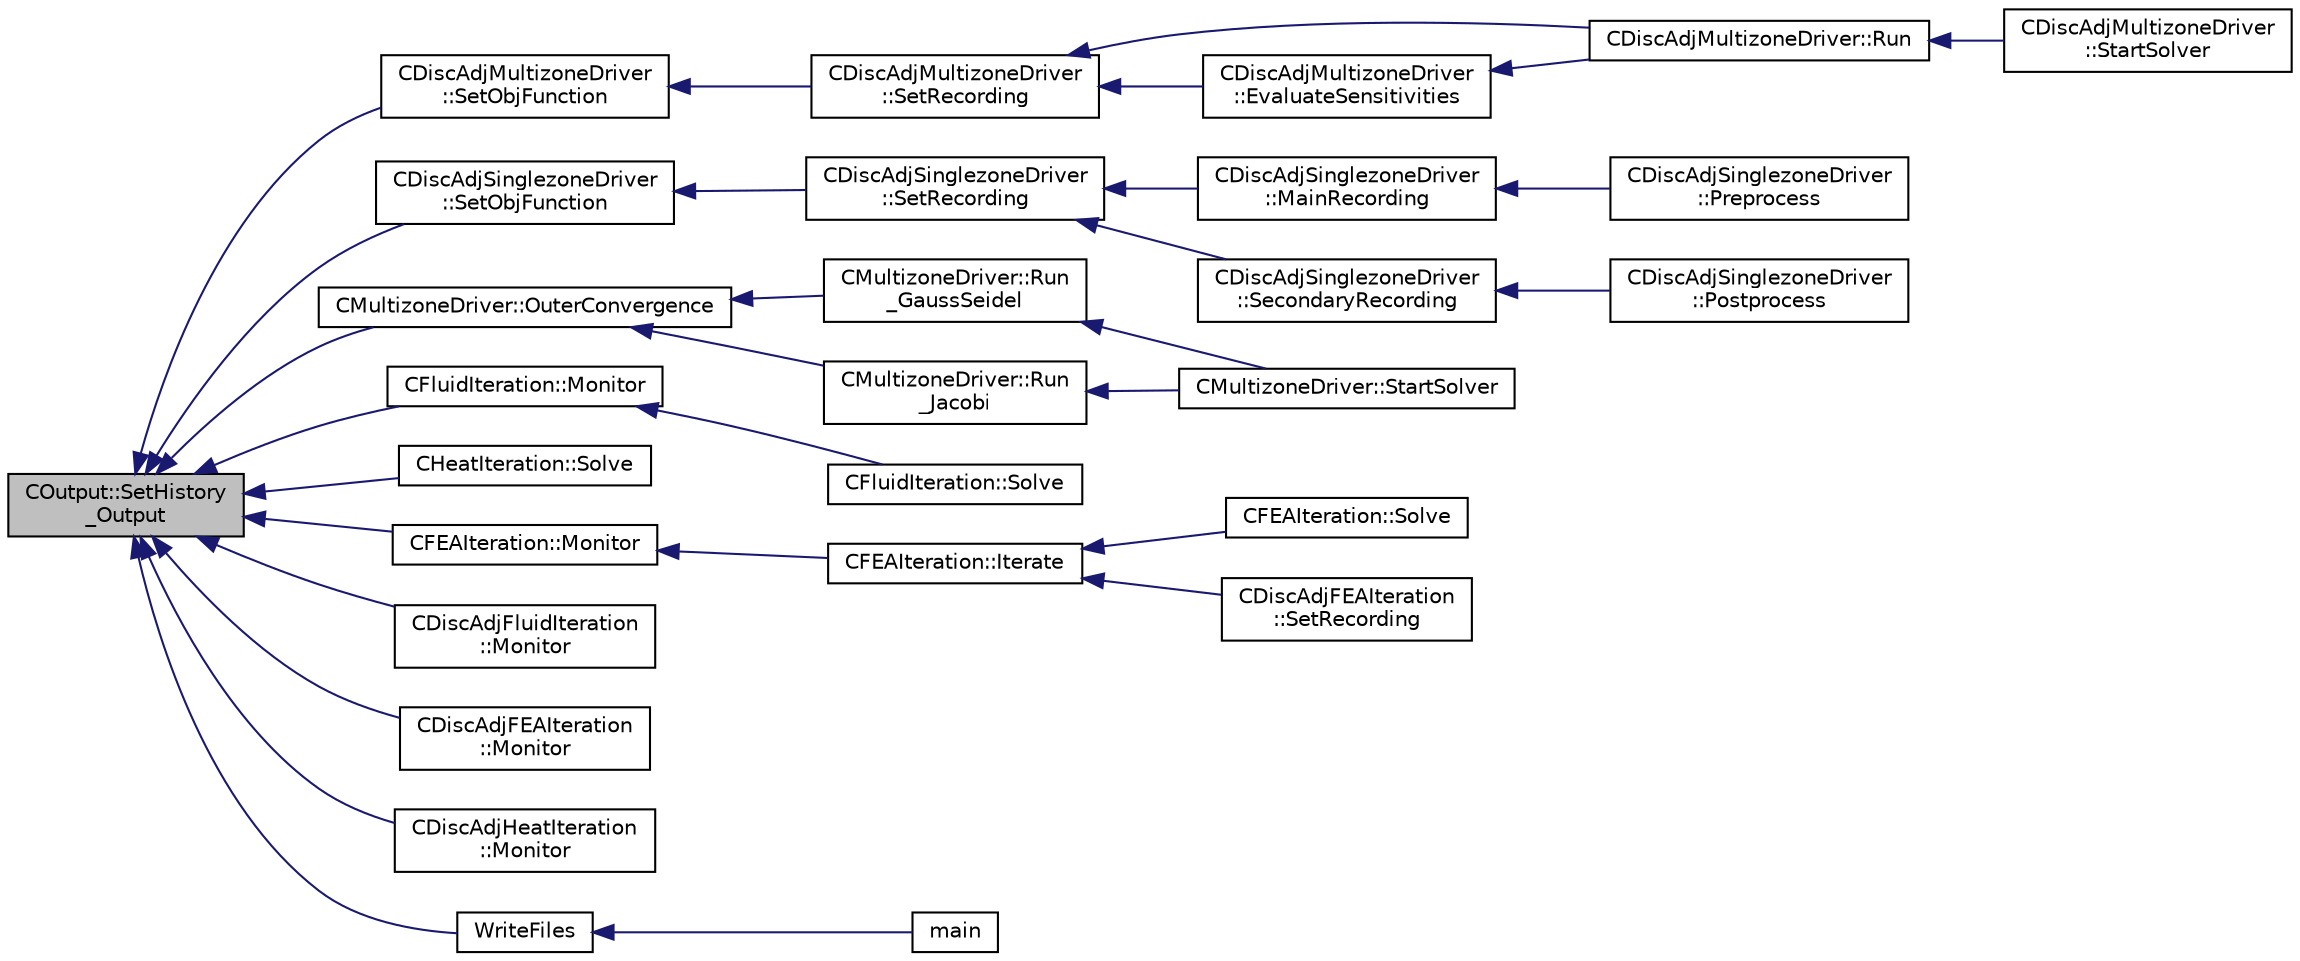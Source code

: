 digraph "COutput::SetHistory_Output"
{
  edge [fontname="Helvetica",fontsize="10",labelfontname="Helvetica",labelfontsize="10"];
  node [fontname="Helvetica",fontsize="10",shape=record];
  rankdir="LR";
  Node772 [label="COutput::SetHistory\l_Output",height=0.2,width=0.4,color="black", fillcolor="grey75", style="filled", fontcolor="black"];
  Node772 -> Node773 [dir="back",color="midnightblue",fontsize="10",style="solid",fontname="Helvetica"];
  Node773 [label="CDiscAdjMultizoneDriver\l::SetObjFunction",height=0.2,width=0.4,color="black", fillcolor="white", style="filled",URL="$class_c_disc_adj_multizone_driver.html#afda203e78a0e4cfde8c3fbb02ef3fd3e",tooltip="Set the objective function. "];
  Node773 -> Node774 [dir="back",color="midnightblue",fontsize="10",style="solid",fontname="Helvetica"];
  Node774 [label="CDiscAdjMultizoneDriver\l::SetRecording",height=0.2,width=0.4,color="black", fillcolor="white", style="filled",URL="$class_c_disc_adj_multizone_driver.html#a441f8669a04147aacab7df463e1dd021",tooltip="Record one iteration of the primal problem within each zone. "];
  Node774 -> Node775 [dir="back",color="midnightblue",fontsize="10",style="solid",fontname="Helvetica"];
  Node775 [label="CDiscAdjMultizoneDriver::Run",height=0.2,width=0.4,color="black", fillcolor="white", style="filled",URL="$class_c_disc_adj_multizone_driver.html#af996aecdb6d20aa4fc81c9b67295abf5",tooltip="[Overload] Run an discrete adjoint update of all solvers within multiple zones. "];
  Node775 -> Node776 [dir="back",color="midnightblue",fontsize="10",style="solid",fontname="Helvetica"];
  Node776 [label="CDiscAdjMultizoneDriver\l::StartSolver",height=0.2,width=0.4,color="black", fillcolor="white", style="filled",URL="$class_c_disc_adj_multizone_driver.html#a75de0a1a482ceeed4301a384f1515092",tooltip="[Overload] Launch the computation for discrete adjoint multizone problems. "];
  Node774 -> Node777 [dir="back",color="midnightblue",fontsize="10",style="solid",fontname="Helvetica"];
  Node777 [label="CDiscAdjMultizoneDriver\l::EvaluateSensitivities",height=0.2,width=0.4,color="black", fillcolor="white", style="filled",URL="$class_c_disc_adj_multizone_driver.html#ac2789097629674cfb7d4de64954024df",tooltip="Evaluate sensitivites for the current adjoint solution and output files. "];
  Node777 -> Node775 [dir="back",color="midnightblue",fontsize="10",style="solid",fontname="Helvetica"];
  Node772 -> Node778 [dir="back",color="midnightblue",fontsize="10",style="solid",fontname="Helvetica"];
  Node778 [label="CDiscAdjSinglezoneDriver\l::SetObjFunction",height=0.2,width=0.4,color="black", fillcolor="white", style="filled",URL="$class_c_disc_adj_singlezone_driver.html#aea0513ac808106c6a92be610b3b17a6a",tooltip="Set the objective function. "];
  Node778 -> Node779 [dir="back",color="midnightblue",fontsize="10",style="solid",fontname="Helvetica"];
  Node779 [label="CDiscAdjSinglezoneDriver\l::SetRecording",height=0.2,width=0.4,color="black", fillcolor="white", style="filled",URL="$class_c_disc_adj_singlezone_driver.html#a7e519f0f189a3a102b0630edaaa9d233",tooltip="Record one iteration of a flow iteration in within multiple zones. "];
  Node779 -> Node780 [dir="back",color="midnightblue",fontsize="10",style="solid",fontname="Helvetica"];
  Node780 [label="CDiscAdjSinglezoneDriver\l::MainRecording",height=0.2,width=0.4,color="black", fillcolor="white", style="filled",URL="$class_c_disc_adj_singlezone_driver.html#af4087bc4859a336b67555336d8f28aaf",tooltip="Record the main computational path. "];
  Node780 -> Node781 [dir="back",color="midnightblue",fontsize="10",style="solid",fontname="Helvetica"];
  Node781 [label="CDiscAdjSinglezoneDriver\l::Preprocess",height=0.2,width=0.4,color="black", fillcolor="white", style="filled",URL="$class_c_disc_adj_singlezone_driver.html#a2d0785572312526d0bd695a14dd405f2",tooltip="Preprocess the single-zone iteration. "];
  Node779 -> Node782 [dir="back",color="midnightblue",fontsize="10",style="solid",fontname="Helvetica"];
  Node782 [label="CDiscAdjSinglezoneDriver\l::SecondaryRecording",height=0.2,width=0.4,color="black", fillcolor="white", style="filled",URL="$class_c_disc_adj_singlezone_driver.html#ad328a74dd89ed2e335b22c4bf2b53cb0",tooltip="Record the secondary computational path. "];
  Node782 -> Node783 [dir="back",color="midnightblue",fontsize="10",style="solid",fontname="Helvetica"];
  Node783 [label="CDiscAdjSinglezoneDriver\l::Postprocess",height=0.2,width=0.4,color="black", fillcolor="white", style="filled",URL="$class_c_disc_adj_singlezone_driver.html#af0ac923c07d86674b252c28df9a115da",tooltip="Postprocess the adjoint iteration for ZONE_0. "];
  Node772 -> Node784 [dir="back",color="midnightblue",fontsize="10",style="solid",fontname="Helvetica"];
  Node784 [label="CMultizoneDriver::OuterConvergence",height=0.2,width=0.4,color="black", fillcolor="white", style="filled",URL="$class_c_multizone_driver.html#ae72bb40195e4066bc4be4adfb0df29e9",tooltip="Check the convergence at the outer level. "];
  Node784 -> Node785 [dir="back",color="midnightblue",fontsize="10",style="solid",fontname="Helvetica"];
  Node785 [label="CMultizoneDriver::Run\l_GaussSeidel",height=0.2,width=0.4,color="black", fillcolor="white", style="filled",URL="$class_c_multizone_driver.html#a8036223cdbe0c0d4552f17f6bad9189b",tooltip="Run a Block Gauss-Seidel iteration in all physical zones. "];
  Node785 -> Node786 [dir="back",color="midnightblue",fontsize="10",style="solid",fontname="Helvetica"];
  Node786 [label="CMultizoneDriver::StartSolver",height=0.2,width=0.4,color="black", fillcolor="white", style="filled",URL="$class_c_multizone_driver.html#a03cfc000c383ef0d86d34e1c6aef5ff3",tooltip="[Overload] Launch the computation for multizone problems. "];
  Node784 -> Node787 [dir="back",color="midnightblue",fontsize="10",style="solid",fontname="Helvetica"];
  Node787 [label="CMultizoneDriver::Run\l_Jacobi",height=0.2,width=0.4,color="black", fillcolor="white", style="filled",URL="$class_c_multizone_driver.html#a1bf2824daac5a10e8fb7387676eee338",tooltip="Run a Block-Jacobi iteration in all physical zones. "];
  Node787 -> Node786 [dir="back",color="midnightblue",fontsize="10",style="solid",fontname="Helvetica"];
  Node772 -> Node788 [dir="back",color="midnightblue",fontsize="10",style="solid",fontname="Helvetica"];
  Node788 [label="CFluidIteration::Monitor",height=0.2,width=0.4,color="black", fillcolor="white", style="filled",URL="$class_c_fluid_iteration.html#a563192d869a4e82151c0bf6781b4890d",tooltip="Monitors the convergence and other metrics for the fluid system. "];
  Node788 -> Node789 [dir="back",color="midnightblue",fontsize="10",style="solid",fontname="Helvetica"];
  Node789 [label="CFluidIteration::Solve",height=0.2,width=0.4,color="black", fillcolor="white", style="filled",URL="$class_c_fluid_iteration.html#ae22cd342c9c9d2ea5ac3f5103394ff80",tooltip="Iterate the fluid system for a number of Inner_Iter iterations. "];
  Node772 -> Node790 [dir="back",color="midnightblue",fontsize="10",style="solid",fontname="Helvetica"];
  Node790 [label="CHeatIteration::Solve",height=0.2,width=0.4,color="black", fillcolor="white", style="filled",URL="$class_c_heat_iteration.html#ac9bc702cd04ec181d142db04b176e3b1",tooltip="Perform a single iteration of the wave system. "];
  Node772 -> Node791 [dir="back",color="midnightblue",fontsize="10",style="solid",fontname="Helvetica"];
  Node791 [label="CFEAIteration::Monitor",height=0.2,width=0.4,color="black", fillcolor="white", style="filled",URL="$class_c_f_e_a_iteration.html#a7516ed7e4948785514ba831232614f4d",tooltip="Monitors the convergence and other metrics for the FEM system. "];
  Node791 -> Node792 [dir="back",color="midnightblue",fontsize="10",style="solid",fontname="Helvetica"];
  Node792 [label="CFEAIteration::Iterate",height=0.2,width=0.4,color="black", fillcolor="white", style="filled",URL="$class_c_f_e_a_iteration.html#af34a9ca7d54a7b4c31ad4fb1a487a158",tooltip="Perform a single iteration for structural analysis using the Finite Element Method. "];
  Node792 -> Node793 [dir="back",color="midnightblue",fontsize="10",style="solid",fontname="Helvetica"];
  Node793 [label="CFEAIteration::Solve",height=0.2,width=0.4,color="black", fillcolor="white", style="filled",URL="$class_c_f_e_a_iteration.html#a93300b80aae492f8f966c16652e83e08",tooltip="Iterate the structural system for a number of Inner_Iter iterations. "];
  Node792 -> Node794 [dir="back",color="midnightblue",fontsize="10",style="solid",fontname="Helvetica"];
  Node794 [label="CDiscAdjFEAIteration\l::SetRecording",height=0.2,width=0.4,color="black", fillcolor="white", style="filled",URL="$class_c_disc_adj_f_e_a_iteration.html#ad5f0dcb01d13560ce5245301646dc3bd",tooltip="Record a single iteration of the direct FEM system. "];
  Node772 -> Node795 [dir="back",color="midnightblue",fontsize="10",style="solid",fontname="Helvetica"];
  Node795 [label="CDiscAdjFluidIteration\l::Monitor",height=0.2,width=0.4,color="black", fillcolor="white", style="filled",URL="$class_c_disc_adj_fluid_iteration.html#a14cf7549b8fe39e06b8e9dfc8428a312",tooltip="Monitors the convergence and other metrics for the discrete adjoint fluid system. ..."];
  Node772 -> Node796 [dir="back",color="midnightblue",fontsize="10",style="solid",fontname="Helvetica"];
  Node796 [label="CDiscAdjFEAIteration\l::Monitor",height=0.2,width=0.4,color="black", fillcolor="white", style="filled",URL="$class_c_disc_adj_f_e_a_iteration.html#a03edd3ebdc8edac7c0507c8572621f64",tooltip="Monitors the convergence and other metrics for the discrete adjoint mean flow system. "];
  Node772 -> Node797 [dir="back",color="midnightblue",fontsize="10",style="solid",fontname="Helvetica"];
  Node797 [label="CDiscAdjHeatIteration\l::Monitor",height=0.2,width=0.4,color="black", fillcolor="white", style="filled",URL="$class_c_disc_adj_heat_iteration.html#a01381d44508f208bcb608bdf2d4db022",tooltip="Monitors the convergence and other metrics for the discrete adjoint fluid system. ..."];
  Node772 -> Node798 [dir="back",color="midnightblue",fontsize="10",style="solid",fontname="Helvetica"];
  Node798 [label="WriteFiles",height=0.2,width=0.4,color="black", fillcolor="white", style="filled",URL="$_s_u2___s_o_l_8cpp.html#a43305e0af849b318ce139ccf6a164626"];
  Node798 -> Node799 [dir="back",color="midnightblue",fontsize="10",style="solid",fontname="Helvetica"];
  Node799 [label="main",height=0.2,width=0.4,color="black", fillcolor="white", style="filled",URL="$_s_u2___s_o_l_8cpp.html#a0ddf1224851353fc92bfbff6f499fa97"];
}
